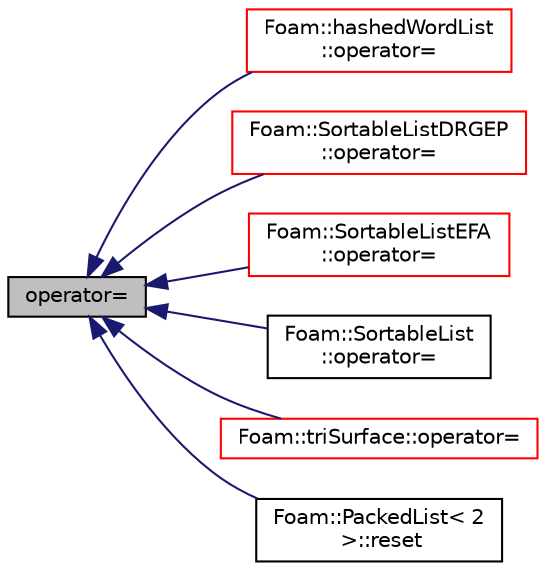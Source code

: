 digraph "operator="
{
  bgcolor="transparent";
  edge [fontname="Helvetica",fontsize="10",labelfontname="Helvetica",labelfontsize="10"];
  node [fontname="Helvetica",fontsize="10",shape=record];
  rankdir="LR";
  Node9853 [label="operator=",height=0.2,width=0.4,color="black", fillcolor="grey75", style="filled", fontcolor="black"];
  Node9853 -> Node9854 [dir="back",color="midnightblue",fontsize="10",style="solid",fontname="Helvetica"];
  Node9854 [label="Foam::hashedWordList\l::operator=",height=0.2,width=0.4,color="red",URL="$a29549.html#a11ae09dc794be3ba9fe4ce90b7f9c650",tooltip="Assignment operator from list of names. "];
  Node9853 -> Node9856 [dir="back",color="midnightblue",fontsize="10",style="solid",fontname="Helvetica"];
  Node9856 [label="Foam::SortableListDRGEP\l::operator=",height=0.2,width=0.4,color="red",URL="$a31085.html#aca3245a7f1818b4e6e844bd007f68c81"];
  Node9853 -> Node9860 [dir="back",color="midnightblue",fontsize="10",style="solid",fontname="Helvetica"];
  Node9860 [label="Foam::SortableListEFA\l::operator=",height=0.2,width=0.4,color="red",URL="$a31097.html#a3601b77fcf3c5b24fa6042733e0afae6"];
  Node9853 -> Node9864 [dir="back",color="midnightblue",fontsize="10",style="solid",fontname="Helvetica"];
  Node9864 [label="Foam::SortableList\l::operator=",height=0.2,width=0.4,color="black",URL="$a27033.html#acee9055809b8048a6b1f04702120facd",tooltip="Assignment to UList operator. Takes linear time. "];
  Node9853 -> Node9865 [dir="back",color="midnightblue",fontsize="10",style="solid",fontname="Helvetica"];
  Node9865 [label="Foam::triSurface::operator=",height=0.2,width=0.4,color="red",URL="$a31961.html#a7007e1a39a89b943666033e034e1083b"];
  Node9853 -> Node9879 [dir="back",color="midnightblue",fontsize="10",style="solid",fontname="Helvetica"];
  Node9879 [label="Foam::PackedList\< 2\l \>::reset",height=0.2,width=0.4,color="black",URL="$a27053.html#ad20897c5c8bd47f5d4005989bead0e55",tooltip="Clear all bits. "];
}

